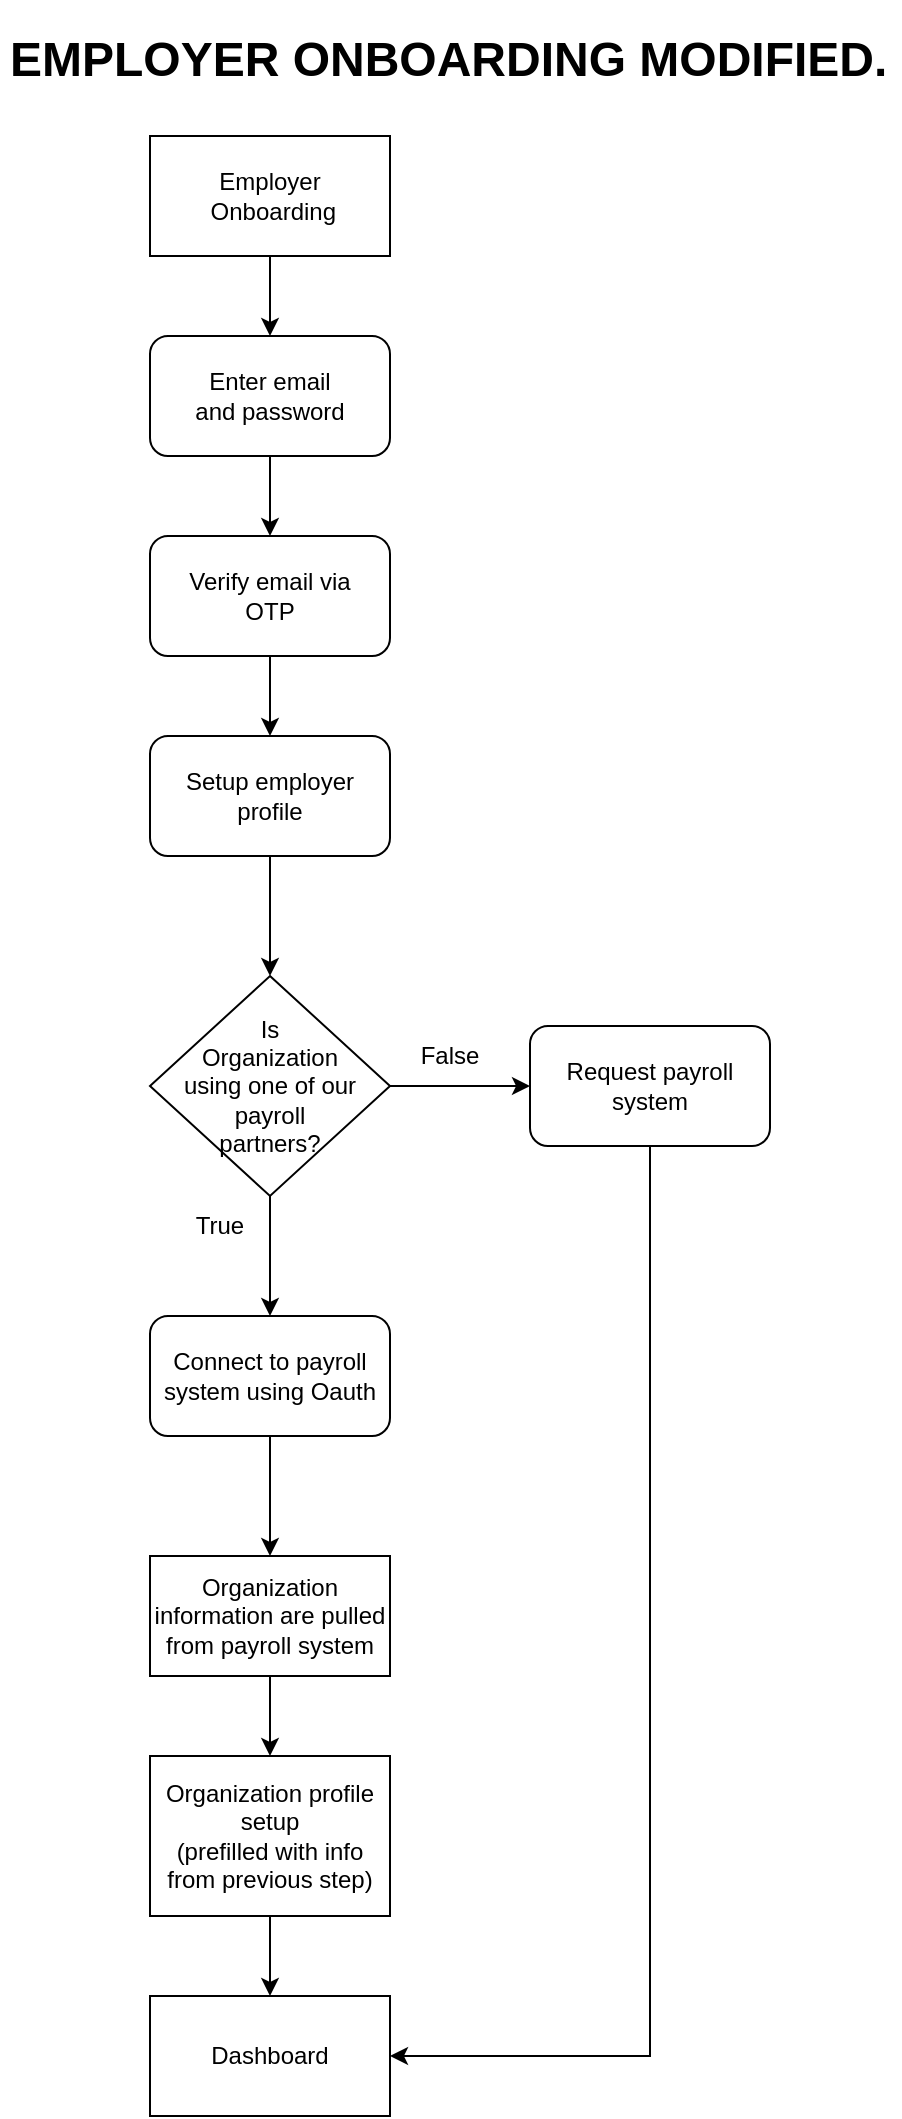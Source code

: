 <mxfile version="20.2.0" type="github">
  <diagram id="4qqDXFc02qR9rb0oE80Z" name="Page-1">
    <mxGraphModel dx="1021" dy="560" grid="1" gridSize="10" guides="1" tooltips="1" connect="1" arrows="1" fold="1" page="1" pageScale="1" pageWidth="850" pageHeight="1100" math="0" shadow="0">
      <root>
        <mxCell id="0" />
        <mxCell id="1" parent="0" />
        <mxCell id="UDDsUk1C3Lc5css1N91l-14" style="edgeStyle=orthogonalEdgeStyle;rounded=0;orthogonalLoop=1;jettySize=auto;html=1;exitX=0.5;exitY=1;exitDx=0;exitDy=0;entryX=0.5;entryY=0;entryDx=0;entryDy=0;" edge="1" parent="1" source="UDDsUk1C3Lc5css1N91l-1" target="UDDsUk1C3Lc5css1N91l-2">
          <mxGeometry relative="1" as="geometry" />
        </mxCell>
        <mxCell id="UDDsUk1C3Lc5css1N91l-1" value="&lt;div&gt;Employer&lt;/div&gt;&lt;div&gt;&amp;nbsp;Onboarding&lt;/div&gt;" style="rounded=0;whiteSpace=wrap;html=1;" vertex="1" parent="1">
          <mxGeometry x="390" y="78" width="120" height="60" as="geometry" />
        </mxCell>
        <mxCell id="UDDsUk1C3Lc5css1N91l-15" style="edgeStyle=orthogonalEdgeStyle;rounded=0;orthogonalLoop=1;jettySize=auto;html=1;exitX=0.5;exitY=1;exitDx=0;exitDy=0;entryX=0.5;entryY=0;entryDx=0;entryDy=0;" edge="1" parent="1" source="UDDsUk1C3Lc5css1N91l-2" target="UDDsUk1C3Lc5css1N91l-3">
          <mxGeometry relative="1" as="geometry" />
        </mxCell>
        <mxCell id="UDDsUk1C3Lc5css1N91l-2" value="&lt;div&gt;Enter email&lt;/div&gt;&lt;div&gt;and password&lt;br&gt;&lt;/div&gt;" style="rounded=1;whiteSpace=wrap;html=1;" vertex="1" parent="1">
          <mxGeometry x="390" y="178" width="120" height="60" as="geometry" />
        </mxCell>
        <mxCell id="UDDsUk1C3Lc5css1N91l-16" style="edgeStyle=orthogonalEdgeStyle;rounded=0;orthogonalLoop=1;jettySize=auto;html=1;exitX=0.5;exitY=1;exitDx=0;exitDy=0;entryX=0.5;entryY=0;entryDx=0;entryDy=0;" edge="1" parent="1" source="UDDsUk1C3Lc5css1N91l-3" target="UDDsUk1C3Lc5css1N91l-4">
          <mxGeometry relative="1" as="geometry" />
        </mxCell>
        <mxCell id="UDDsUk1C3Lc5css1N91l-3" value="&lt;div&gt;Verify email via&lt;/div&gt;&lt;div&gt;OTP&lt;br&gt;&lt;/div&gt;" style="rounded=1;whiteSpace=wrap;html=1;" vertex="1" parent="1">
          <mxGeometry x="390" y="278" width="120" height="60" as="geometry" />
        </mxCell>
        <mxCell id="UDDsUk1C3Lc5css1N91l-13" style="edgeStyle=orthogonalEdgeStyle;rounded=0;orthogonalLoop=1;jettySize=auto;html=1;exitX=0.5;exitY=1;exitDx=0;exitDy=0;entryX=0.5;entryY=0;entryDx=0;entryDy=0;" edge="1" parent="1" source="UDDsUk1C3Lc5css1N91l-4" target="UDDsUk1C3Lc5css1N91l-10">
          <mxGeometry relative="1" as="geometry" />
        </mxCell>
        <mxCell id="UDDsUk1C3Lc5css1N91l-4" value="&lt;div&gt;Setup employer&lt;/div&gt;&lt;div&gt;profile&lt;br&gt;&lt;/div&gt;" style="rounded=1;whiteSpace=wrap;html=1;" vertex="1" parent="1">
          <mxGeometry x="390" y="378" width="120" height="60" as="geometry" />
        </mxCell>
        <mxCell id="UDDsUk1C3Lc5css1N91l-12" style="edgeStyle=orthogonalEdgeStyle;rounded=0;orthogonalLoop=1;jettySize=auto;html=1;exitX=0.5;exitY=1;exitDx=0;exitDy=0;entryX=0.5;entryY=0;entryDx=0;entryDy=0;" edge="1" parent="1" source="UDDsUk1C3Lc5css1N91l-10" target="UDDsUk1C3Lc5css1N91l-5">
          <mxGeometry relative="1" as="geometry" />
        </mxCell>
        <mxCell id="UDDsUk1C3Lc5css1N91l-23" style="edgeStyle=orthogonalEdgeStyle;rounded=0;orthogonalLoop=1;jettySize=auto;html=1;exitX=1;exitY=0.5;exitDx=0;exitDy=0;entryX=0;entryY=0.5;entryDx=0;entryDy=0;" edge="1" parent="1" source="UDDsUk1C3Lc5css1N91l-10" target="UDDsUk1C3Lc5css1N91l-21">
          <mxGeometry relative="1" as="geometry">
            <mxPoint x="570" y="553.294" as="targetPoint" />
          </mxGeometry>
        </mxCell>
        <mxCell id="UDDsUk1C3Lc5css1N91l-10" value="&lt;div&gt;Is &lt;br&gt;&lt;/div&gt;&lt;div&gt;Organization &lt;br&gt;&lt;/div&gt;&lt;div&gt;using one of our payroll &lt;br&gt;&lt;/div&gt;&lt;div&gt;partners?&lt;/div&gt;" style="rhombus;whiteSpace=wrap;html=1;" vertex="1" parent="1">
          <mxGeometry x="390" y="498" width="120" height="110" as="geometry" />
        </mxCell>
        <mxCell id="UDDsUk1C3Lc5css1N91l-11" value="" style="group" vertex="1" connectable="0" parent="1">
          <mxGeometry x="390" y="688" width="120" height="380" as="geometry" />
        </mxCell>
        <mxCell id="UDDsUk1C3Lc5css1N91l-17" style="edgeStyle=orthogonalEdgeStyle;rounded=0;orthogonalLoop=1;jettySize=auto;html=1;exitX=0.5;exitY=1;exitDx=0;exitDy=0;entryX=0.5;entryY=0;entryDx=0;entryDy=0;" edge="1" parent="UDDsUk1C3Lc5css1N91l-11" source="UDDsUk1C3Lc5css1N91l-5" target="UDDsUk1C3Lc5css1N91l-6">
          <mxGeometry relative="1" as="geometry" />
        </mxCell>
        <mxCell id="UDDsUk1C3Lc5css1N91l-5" value="&lt;div&gt;Connect to payroll system using Oauth&lt;br&gt;&lt;/div&gt;" style="rounded=1;whiteSpace=wrap;html=1;" vertex="1" parent="UDDsUk1C3Lc5css1N91l-11">
          <mxGeometry y="-20" width="120" height="60" as="geometry" />
        </mxCell>
        <mxCell id="UDDsUk1C3Lc5css1N91l-18" style="edgeStyle=orthogonalEdgeStyle;rounded=0;orthogonalLoop=1;jettySize=auto;html=1;exitX=0.5;exitY=1;exitDx=0;exitDy=0;" edge="1" parent="UDDsUk1C3Lc5css1N91l-11" source="UDDsUk1C3Lc5css1N91l-6" target="UDDsUk1C3Lc5css1N91l-7">
          <mxGeometry relative="1" as="geometry" />
        </mxCell>
        <mxCell id="UDDsUk1C3Lc5css1N91l-6" value="Organization information are pulled from payroll system" style="rounded=0;whiteSpace=wrap;html=1;" vertex="1" parent="UDDsUk1C3Lc5css1N91l-11">
          <mxGeometry y="100" width="120" height="60" as="geometry" />
        </mxCell>
        <mxCell id="UDDsUk1C3Lc5css1N91l-19" style="edgeStyle=orthogonalEdgeStyle;rounded=0;orthogonalLoop=1;jettySize=auto;html=1;exitX=0.5;exitY=1;exitDx=0;exitDy=0;" edge="1" parent="UDDsUk1C3Lc5css1N91l-11" source="UDDsUk1C3Lc5css1N91l-7" target="UDDsUk1C3Lc5css1N91l-8">
          <mxGeometry relative="1" as="geometry" />
        </mxCell>
        <mxCell id="UDDsUk1C3Lc5css1N91l-7" value="&lt;div&gt;Organization profile setup &lt;br&gt;&lt;/div&gt;&lt;div&gt;(prefilled with info from previous step)&lt;/div&gt;" style="rounded=0;whiteSpace=wrap;html=1;" vertex="1" parent="UDDsUk1C3Lc5css1N91l-11">
          <mxGeometry y="200" width="120" height="80" as="geometry" />
        </mxCell>
        <mxCell id="UDDsUk1C3Lc5css1N91l-8" value="Dashboard" style="rounded=0;whiteSpace=wrap;html=1;" vertex="1" parent="UDDsUk1C3Lc5css1N91l-11">
          <mxGeometry y="320" width="120" height="60" as="geometry" />
        </mxCell>
        <mxCell id="UDDsUk1C3Lc5css1N91l-20" value="&lt;div&gt;True&lt;/div&gt;" style="text;html=1;strokeColor=none;fillColor=none;align=center;verticalAlign=middle;whiteSpace=wrap;rounded=0;" vertex="1" parent="1">
          <mxGeometry x="395" y="608" width="60" height="30" as="geometry" />
        </mxCell>
        <mxCell id="UDDsUk1C3Lc5css1N91l-22" style="edgeStyle=orthogonalEdgeStyle;rounded=0;orthogonalLoop=1;jettySize=auto;html=1;exitX=0.5;exitY=1;exitDx=0;exitDy=0;entryX=1;entryY=0.5;entryDx=0;entryDy=0;" edge="1" parent="1" source="UDDsUk1C3Lc5css1N91l-21" target="UDDsUk1C3Lc5css1N91l-8">
          <mxGeometry relative="1" as="geometry" />
        </mxCell>
        <mxCell id="UDDsUk1C3Lc5css1N91l-21" value="Request payroll system" style="rounded=1;whiteSpace=wrap;html=1;" vertex="1" parent="1">
          <mxGeometry x="580" y="523" width="120" height="60" as="geometry" />
        </mxCell>
        <mxCell id="UDDsUk1C3Lc5css1N91l-24" value="False" style="text;html=1;strokeColor=none;fillColor=none;align=center;verticalAlign=middle;whiteSpace=wrap;rounded=0;" vertex="1" parent="1">
          <mxGeometry x="510" y="523" width="60" height="30" as="geometry" />
        </mxCell>
        <mxCell id="UDDsUk1C3Lc5css1N91l-25" value="&lt;h1&gt;EMPLOYER ONBOARDING MODIFIED.&lt;/h1&gt;" style="text;html=1;strokeColor=none;fillColor=none;spacing=5;spacingTop=-20;whiteSpace=wrap;overflow=hidden;rounded=0;" vertex="1" parent="1">
          <mxGeometry x="315" y="20" width="450" height="40" as="geometry" />
        </mxCell>
      </root>
    </mxGraphModel>
  </diagram>
</mxfile>
